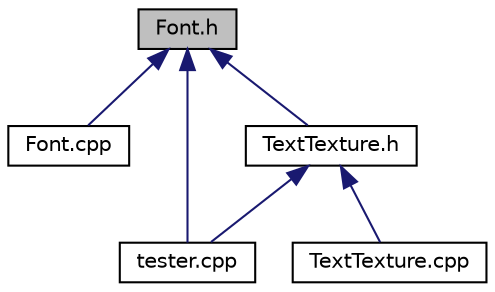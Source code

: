 digraph "Font.h"
{
  edge [fontname="Helvetica",fontsize="10",labelfontname="Helvetica",labelfontsize="10"];
  node [fontname="Helvetica",fontsize="10",shape=record];
  Node1 [label="Font.h",height=0.2,width=0.4,color="black", fillcolor="grey75", style="filled", fontcolor="black"];
  Node1 -> Node2 [dir="back",color="midnightblue",fontsize="10",style="solid",fontname="Helvetica"];
  Node2 [label="Font.cpp",height=0.2,width=0.4,color="black", fillcolor="white", style="filled",URL="$_font_8cpp.html"];
  Node1 -> Node3 [dir="back",color="midnightblue",fontsize="10",style="solid",fontname="Helvetica"];
  Node3 [label="TextTexture.h",height=0.2,width=0.4,color="black", fillcolor="white", style="filled",URL="$_text_texture_8h.html"];
  Node3 -> Node4 [dir="back",color="midnightblue",fontsize="10",style="solid",fontname="Helvetica"];
  Node4 [label="tester.cpp",height=0.2,width=0.4,color="black", fillcolor="white", style="filled",URL="$tester_8cpp.html"];
  Node3 -> Node5 [dir="back",color="midnightblue",fontsize="10",style="solid",fontname="Helvetica"];
  Node5 [label="TextTexture.cpp",height=0.2,width=0.4,color="black", fillcolor="white", style="filled",URL="$_text_texture_8cpp.html"];
  Node1 -> Node4 [dir="back",color="midnightblue",fontsize="10",style="solid",fontname="Helvetica"];
}
